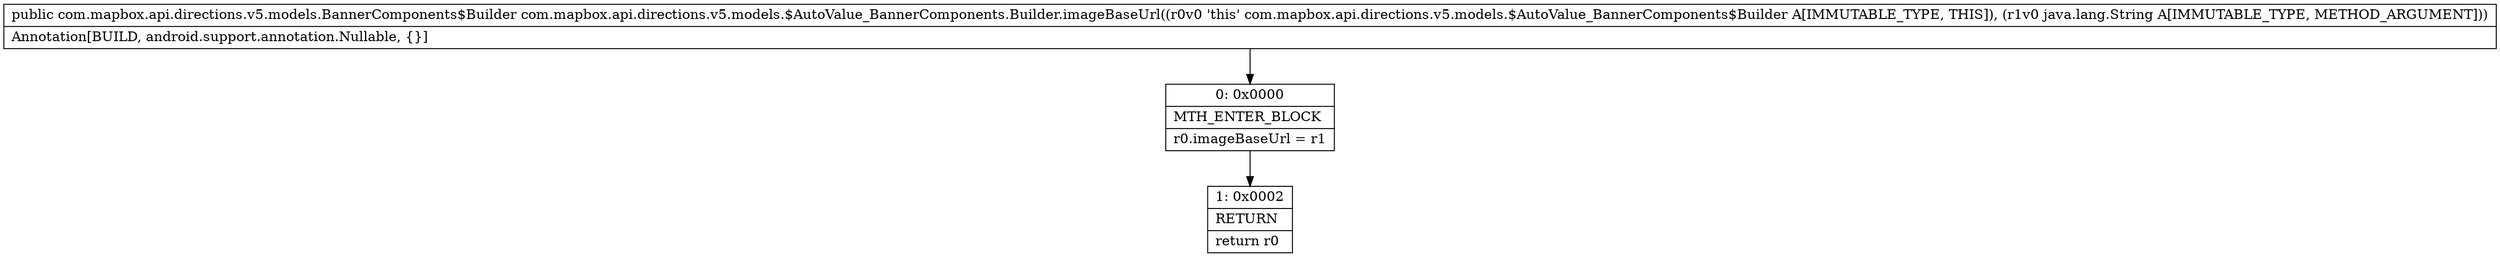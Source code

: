 digraph "CFG forcom.mapbox.api.directions.v5.models.$AutoValue_BannerComponents.Builder.imageBaseUrl(Ljava\/lang\/String;)Lcom\/mapbox\/api\/directions\/v5\/models\/BannerComponents$Builder;" {
Node_0 [shape=record,label="{0\:\ 0x0000|MTH_ENTER_BLOCK\l|r0.imageBaseUrl = r1\l}"];
Node_1 [shape=record,label="{1\:\ 0x0002|RETURN\l|return r0\l}"];
MethodNode[shape=record,label="{public com.mapbox.api.directions.v5.models.BannerComponents$Builder com.mapbox.api.directions.v5.models.$AutoValue_BannerComponents.Builder.imageBaseUrl((r0v0 'this' com.mapbox.api.directions.v5.models.$AutoValue_BannerComponents$Builder A[IMMUTABLE_TYPE, THIS]), (r1v0 java.lang.String A[IMMUTABLE_TYPE, METHOD_ARGUMENT]))  | Annotation[BUILD, android.support.annotation.Nullable, \{\}]\l}"];
MethodNode -> Node_0;
Node_0 -> Node_1;
}

